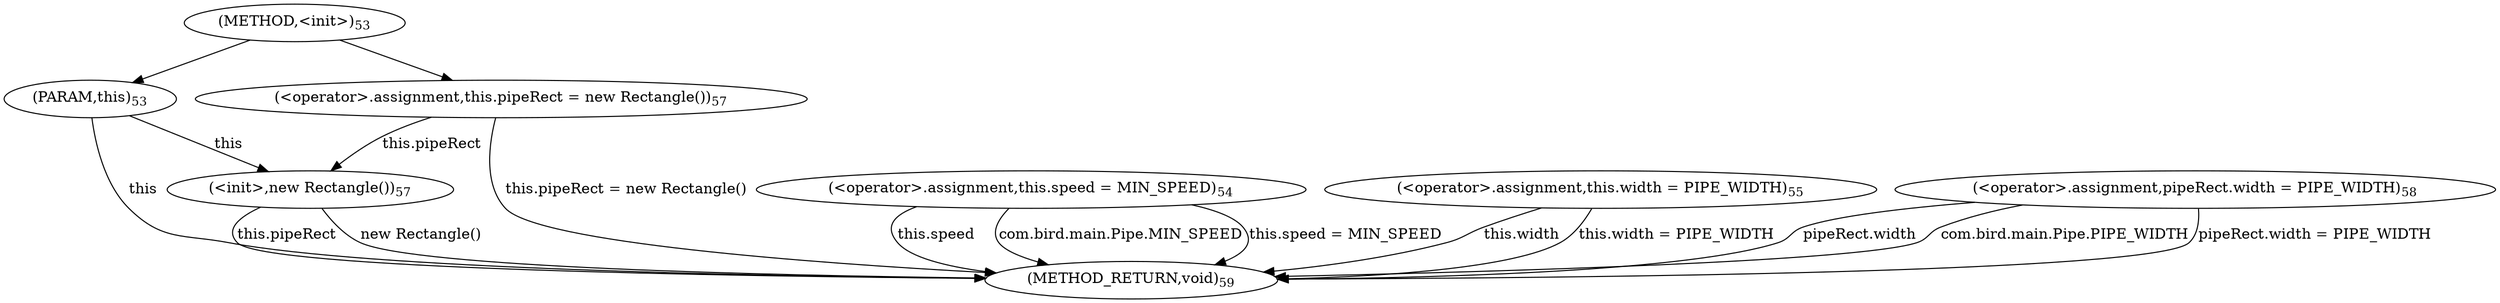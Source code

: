 digraph "&lt;init&gt;" {  
"118" [label = <(METHOD,&lt;init&gt;)<SUB>53</SUB>> ]
"152" [label = <(METHOD_RETURN,void)<SUB>59</SUB>> ]
"31" [label = <(PARAM,this)<SUB>53</SUB>> ]
"120" [label = <(&lt;operator&gt;.assignment,this.speed = MIN_SPEED)<SUB>54</SUB>> ]
"126" [label = <(&lt;operator&gt;.assignment,this.width = PIPE_WIDTH)<SUB>55</SUB>> ]
"132" [label = <(&lt;operator&gt;.assignment,this.pipeRect = new Rectangle())<SUB>57</SUB>> ]
"137" [label = <(&lt;init&gt;,new Rectangle())<SUB>57</SUB>> ]
"141" [label = <(&lt;operator&gt;.assignment,pipeRect.width = PIPE_WIDTH)<SUB>58</SUB>> ]
"120" [label = <(&lt;operator&gt;.assignment,this.speed = MIN_SPEED)<SUB>54</SUB>> ]
"120" [label = <(&lt;operator&gt;.assignment,this.speed = MIN_SPEED)<SUB>54</SUB>> ]
"126" [label = <(&lt;operator&gt;.assignment,this.width = PIPE_WIDTH)<SUB>55</SUB>> ]
"126" [label = <(&lt;operator&gt;.assignment,this.width = PIPE_WIDTH)<SUB>55</SUB>> ]
"132" [label = <(&lt;operator&gt;.assignment,this.pipeRect = new Rectangle())<SUB>57</SUB>> ]
"132" [label = <(&lt;operator&gt;.assignment,this.pipeRect = new Rectangle())<SUB>57</SUB>> ]
"137" [label = <(&lt;init&gt;,new Rectangle())<SUB>57</SUB>> ]
"141" [label = <(&lt;operator&gt;.assignment,pipeRect.width = PIPE_WIDTH)<SUB>58</SUB>> ]
"141" [label = <(&lt;operator&gt;.assignment,pipeRect.width = PIPE_WIDTH)<SUB>58</SUB>> ]
  "31" -> "152"  [ label = "this"] 
  "120" -> "152"  [ label = "this.speed"] 
  "120" -> "152"  [ label = "com.bird.main.Pipe.MIN_SPEED"] 
  "120" -> "152"  [ label = "this.speed = MIN_SPEED"] 
  "126" -> "152"  [ label = "this.width"] 
  "126" -> "152"  [ label = "this.width = PIPE_WIDTH"] 
  "132" -> "152"  [ label = "this.pipeRect = new Rectangle()"] 
  "137" -> "152"  [ label = "this.pipeRect"] 
  "137" -> "152"  [ label = "new Rectangle()"] 
  "141" -> "152"  [ label = "pipeRect.width"] 
  "141" -> "152"  [ label = "com.bird.main.Pipe.PIPE_WIDTH"] 
  "141" -> "152"  [ label = "pipeRect.width = PIPE_WIDTH"] 
  "118" -> "31" 
  "118" -> "132" 
  "31" -> "137"  [ label = "this"] 
  "132" -> "137"  [ label = "this.pipeRect"] 
}
